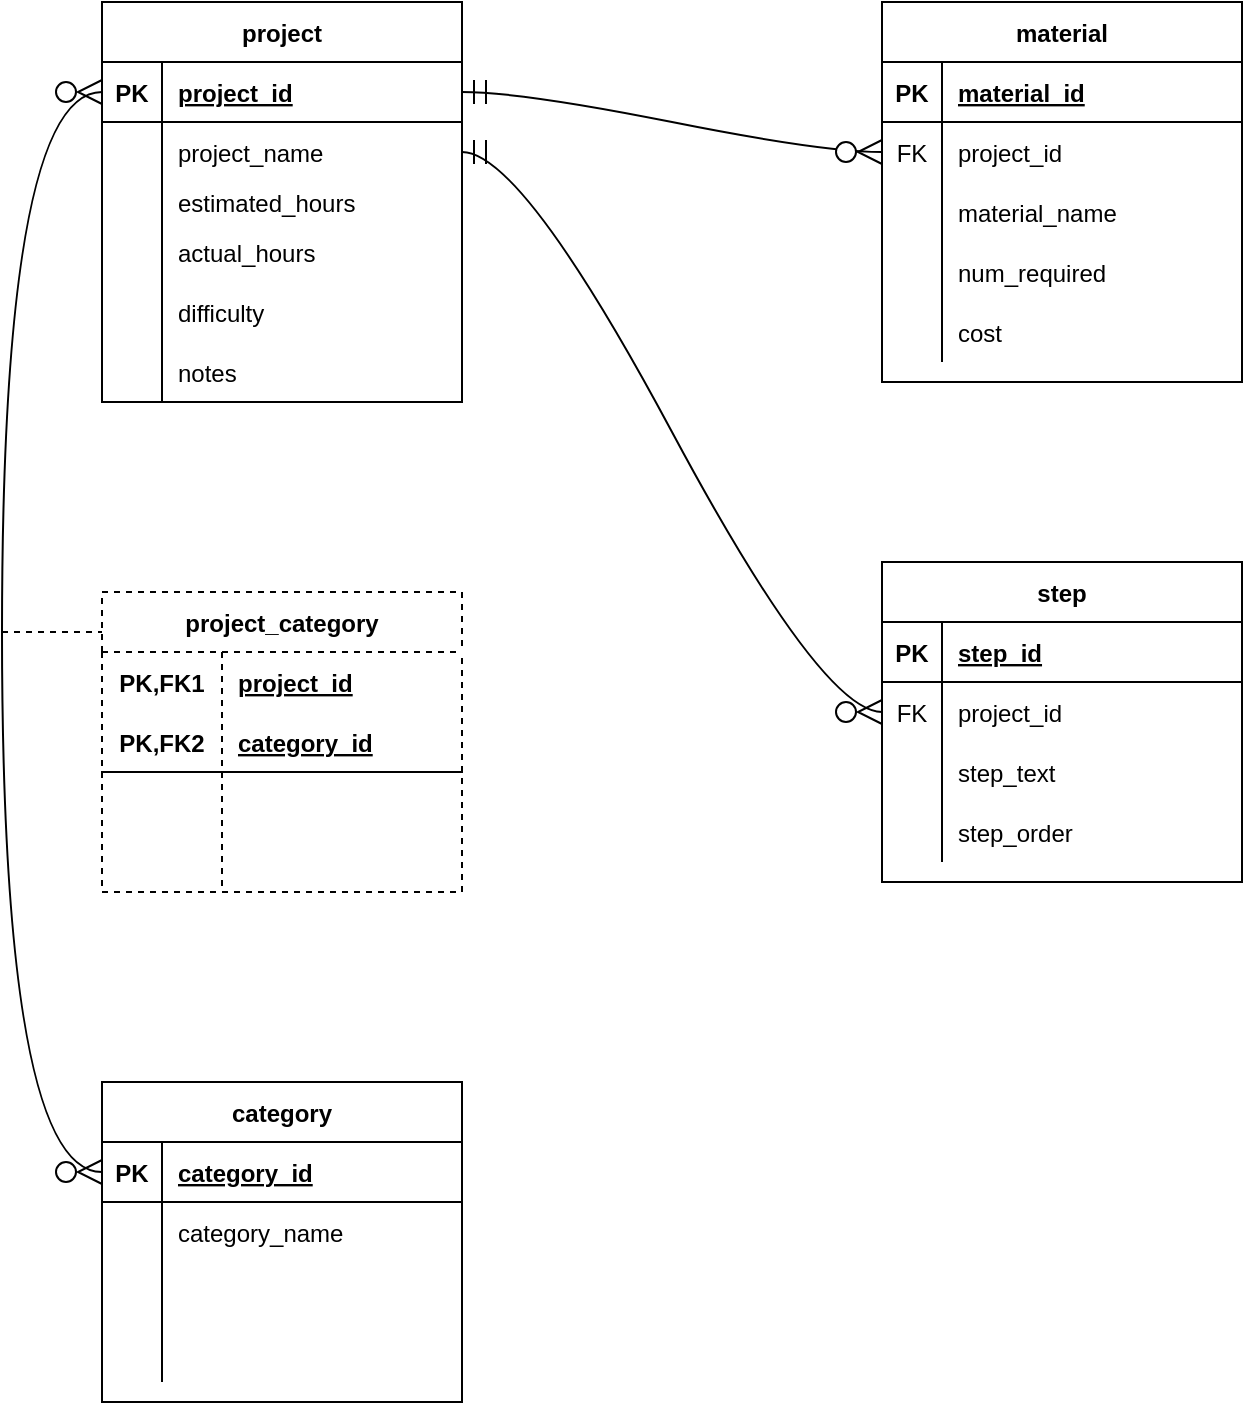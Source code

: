 <mxfile version="20.3.0" type="device"><diagram id="R2lEEEUBdFMjLlhIrx00" name="Page-1"><mxGraphModel dx="1102" dy="857" grid="1" gridSize="10" guides="1" tooltips="1" connect="1" arrows="1" fold="1" page="1" pageScale="1" pageWidth="850" pageHeight="1100" math="0" shadow="0" extFonts="Permanent Marker^https://fonts.googleapis.com/css?family=Permanent+Marker"><root><mxCell id="0"/><mxCell id="1" parent="0"/><mxCell id="TIe5LAfU9KxnZAVRa_rm-1" value="project" style="shape=table;startSize=30;container=1;collapsible=1;childLayout=tableLayout;fixedRows=1;rowLines=0;fontStyle=1;align=center;resizeLast=1;" vertex="1" parent="1"><mxGeometry x="100" y="120" width="180" height="200" as="geometry"/></mxCell><mxCell id="TIe5LAfU9KxnZAVRa_rm-2" value="" style="shape=tableRow;horizontal=0;startSize=0;swimlaneHead=0;swimlaneBody=0;fillColor=none;collapsible=0;dropTarget=0;points=[[0,0.5],[1,0.5]];portConstraint=eastwest;top=0;left=0;right=0;bottom=1;" vertex="1" parent="TIe5LAfU9KxnZAVRa_rm-1"><mxGeometry y="30" width="180" height="30" as="geometry"/></mxCell><mxCell id="TIe5LAfU9KxnZAVRa_rm-3" value="PK" style="shape=partialRectangle;connectable=0;fillColor=none;top=0;left=0;bottom=0;right=0;fontStyle=1;overflow=hidden;" vertex="1" parent="TIe5LAfU9KxnZAVRa_rm-2"><mxGeometry width="30" height="30" as="geometry"><mxRectangle width="30" height="30" as="alternateBounds"/></mxGeometry></mxCell><mxCell id="TIe5LAfU9KxnZAVRa_rm-4" value="project_id" style="shape=partialRectangle;connectable=0;fillColor=none;top=0;left=0;bottom=0;right=0;align=left;spacingLeft=6;fontStyle=5;overflow=hidden;" vertex="1" parent="TIe5LAfU9KxnZAVRa_rm-2"><mxGeometry x="30" width="150" height="30" as="geometry"><mxRectangle width="150" height="30" as="alternateBounds"/></mxGeometry></mxCell><mxCell id="TIe5LAfU9KxnZAVRa_rm-5" value="" style="shape=tableRow;horizontal=0;startSize=0;swimlaneHead=0;swimlaneBody=0;fillColor=none;collapsible=0;dropTarget=0;points=[[0,0.5],[1,0.5]];portConstraint=eastwest;top=0;left=0;right=0;bottom=0;" vertex="1" parent="TIe5LAfU9KxnZAVRa_rm-1"><mxGeometry y="60" width="180" height="30" as="geometry"/></mxCell><mxCell id="TIe5LAfU9KxnZAVRa_rm-6" value="" style="shape=partialRectangle;connectable=0;fillColor=none;top=0;left=0;bottom=0;right=0;editable=1;overflow=hidden;" vertex="1" parent="TIe5LAfU9KxnZAVRa_rm-5"><mxGeometry width="30" height="30" as="geometry"><mxRectangle width="30" height="30" as="alternateBounds"/></mxGeometry></mxCell><mxCell id="TIe5LAfU9KxnZAVRa_rm-7" value="project_name" style="shape=partialRectangle;connectable=0;fillColor=none;top=0;left=0;bottom=0;right=0;align=left;spacingLeft=6;overflow=hidden;" vertex="1" parent="TIe5LAfU9KxnZAVRa_rm-5"><mxGeometry x="30" width="150" height="30" as="geometry"><mxRectangle width="150" height="30" as="alternateBounds"/></mxGeometry></mxCell><mxCell id="TIe5LAfU9KxnZAVRa_rm-8" value="" style="shape=tableRow;horizontal=0;startSize=0;swimlaneHead=0;swimlaneBody=0;fillColor=none;collapsible=0;dropTarget=0;points=[[0,0.5],[1,0.5]];portConstraint=eastwest;top=0;left=0;right=0;bottom=0;" vertex="1" parent="TIe5LAfU9KxnZAVRa_rm-1"><mxGeometry y="90" width="180" height="20" as="geometry"/></mxCell><mxCell id="TIe5LAfU9KxnZAVRa_rm-9" value="" style="shape=partialRectangle;connectable=0;fillColor=none;top=0;left=0;bottom=0;right=0;editable=1;overflow=hidden;" vertex="1" parent="TIe5LAfU9KxnZAVRa_rm-8"><mxGeometry width="30" height="20" as="geometry"><mxRectangle width="30" height="20" as="alternateBounds"/></mxGeometry></mxCell><mxCell id="TIe5LAfU9KxnZAVRa_rm-10" value="estimated_hours" style="shape=partialRectangle;connectable=0;fillColor=none;top=0;left=0;bottom=0;right=0;align=left;spacingLeft=6;overflow=hidden;" vertex="1" parent="TIe5LAfU9KxnZAVRa_rm-8"><mxGeometry x="30" width="150" height="20" as="geometry"><mxRectangle width="150" height="20" as="alternateBounds"/></mxGeometry></mxCell><mxCell id="TIe5LAfU9KxnZAVRa_rm-11" value="" style="shape=tableRow;horizontal=0;startSize=0;swimlaneHead=0;swimlaneBody=0;fillColor=none;collapsible=0;dropTarget=0;points=[[0,0.5],[1,0.5]];portConstraint=eastwest;top=0;left=0;right=0;bottom=0;" vertex="1" parent="TIe5LAfU9KxnZAVRa_rm-1"><mxGeometry y="110" width="180" height="30" as="geometry"/></mxCell><mxCell id="TIe5LAfU9KxnZAVRa_rm-12" value="" style="shape=partialRectangle;connectable=0;fillColor=none;top=0;left=0;bottom=0;right=0;editable=1;overflow=hidden;" vertex="1" parent="TIe5LAfU9KxnZAVRa_rm-11"><mxGeometry width="30" height="30" as="geometry"><mxRectangle width="30" height="30" as="alternateBounds"/></mxGeometry></mxCell><mxCell id="TIe5LAfU9KxnZAVRa_rm-13" value="actual_hours" style="shape=partialRectangle;connectable=0;fillColor=none;top=0;left=0;bottom=0;right=0;align=left;spacingLeft=6;overflow=hidden;" vertex="1" parent="TIe5LAfU9KxnZAVRa_rm-11"><mxGeometry x="30" width="150" height="30" as="geometry"><mxRectangle width="150" height="30" as="alternateBounds"/></mxGeometry></mxCell><mxCell id="TIe5LAfU9KxnZAVRa_rm-99" value="" style="shape=tableRow;horizontal=0;startSize=0;swimlaneHead=0;swimlaneBody=0;fillColor=none;collapsible=0;dropTarget=0;points=[[0,0.5],[1,0.5]];portConstraint=eastwest;top=0;left=0;right=0;bottom=0;" vertex="1" parent="TIe5LAfU9KxnZAVRa_rm-1"><mxGeometry y="140" width="180" height="30" as="geometry"/></mxCell><mxCell id="TIe5LAfU9KxnZAVRa_rm-100" value="" style="shape=partialRectangle;connectable=0;fillColor=none;top=0;left=0;bottom=0;right=0;editable=1;overflow=hidden;" vertex="1" parent="TIe5LAfU9KxnZAVRa_rm-99"><mxGeometry width="30" height="30" as="geometry"><mxRectangle width="30" height="30" as="alternateBounds"/></mxGeometry></mxCell><mxCell id="TIe5LAfU9KxnZAVRa_rm-101" value="difficulty" style="shape=partialRectangle;connectable=0;fillColor=none;top=0;left=0;bottom=0;right=0;align=left;spacingLeft=6;overflow=hidden;" vertex="1" parent="TIe5LAfU9KxnZAVRa_rm-99"><mxGeometry x="30" width="150" height="30" as="geometry"><mxRectangle width="150" height="30" as="alternateBounds"/></mxGeometry></mxCell><mxCell id="TIe5LAfU9KxnZAVRa_rm-103" value="" style="shape=tableRow;horizontal=0;startSize=0;swimlaneHead=0;swimlaneBody=0;fillColor=none;collapsible=0;dropTarget=0;points=[[0,0.5],[1,0.5]];portConstraint=eastwest;top=0;left=0;right=0;bottom=0;" vertex="1" parent="TIe5LAfU9KxnZAVRa_rm-1"><mxGeometry y="170" width="180" height="30" as="geometry"/></mxCell><mxCell id="TIe5LAfU9KxnZAVRa_rm-104" value="" style="shape=partialRectangle;connectable=0;fillColor=none;top=0;left=0;bottom=0;right=0;editable=1;overflow=hidden;" vertex="1" parent="TIe5LAfU9KxnZAVRa_rm-103"><mxGeometry width="30" height="30" as="geometry"><mxRectangle width="30" height="30" as="alternateBounds"/></mxGeometry></mxCell><mxCell id="TIe5LAfU9KxnZAVRa_rm-105" value="notes" style="shape=partialRectangle;connectable=0;fillColor=none;top=0;left=0;bottom=0;right=0;align=left;spacingLeft=6;overflow=hidden;" vertex="1" parent="TIe5LAfU9KxnZAVRa_rm-103"><mxGeometry x="30" width="150" height="30" as="geometry"><mxRectangle width="150" height="30" as="alternateBounds"/></mxGeometry></mxCell><mxCell id="TIe5LAfU9KxnZAVRa_rm-27" value="project_category" style="shape=table;startSize=30;container=1;collapsible=1;childLayout=tableLayout;fixedRows=1;rowLines=0;fontStyle=1;align=center;resizeLast=1;dashed=1;" vertex="1" parent="1"><mxGeometry x="100" y="415" width="180" height="150" as="geometry"/></mxCell><mxCell id="TIe5LAfU9KxnZAVRa_rm-28" value="" style="shape=tableRow;horizontal=0;startSize=0;swimlaneHead=0;swimlaneBody=0;fillColor=none;collapsible=0;dropTarget=0;points=[[0,0.5],[1,0.5]];portConstraint=eastwest;top=0;left=0;right=0;bottom=0;" vertex="1" parent="TIe5LAfU9KxnZAVRa_rm-27"><mxGeometry y="30" width="180" height="30" as="geometry"/></mxCell><mxCell id="TIe5LAfU9KxnZAVRa_rm-29" value="PK,FK1" style="shape=partialRectangle;connectable=0;fillColor=none;top=0;left=0;bottom=0;right=0;fontStyle=1;overflow=hidden;" vertex="1" parent="TIe5LAfU9KxnZAVRa_rm-28"><mxGeometry width="60" height="30" as="geometry"><mxRectangle width="60" height="30" as="alternateBounds"/></mxGeometry></mxCell><mxCell id="TIe5LAfU9KxnZAVRa_rm-30" value="project_id" style="shape=partialRectangle;connectable=0;fillColor=none;top=0;left=0;bottom=0;right=0;align=left;spacingLeft=6;fontStyle=5;overflow=hidden;" vertex="1" parent="TIe5LAfU9KxnZAVRa_rm-28"><mxGeometry x="60" width="120" height="30" as="geometry"><mxRectangle width="120" height="30" as="alternateBounds"/></mxGeometry></mxCell><mxCell id="TIe5LAfU9KxnZAVRa_rm-31" value="" style="shape=tableRow;horizontal=0;startSize=0;swimlaneHead=0;swimlaneBody=0;fillColor=none;collapsible=0;dropTarget=0;points=[[0,0.5],[1,0.5]];portConstraint=eastwest;top=0;left=0;right=0;bottom=1;" vertex="1" parent="TIe5LAfU9KxnZAVRa_rm-27"><mxGeometry y="60" width="180" height="30" as="geometry"/></mxCell><mxCell id="TIe5LAfU9KxnZAVRa_rm-32" value="PK,FK2" style="shape=partialRectangle;connectable=0;fillColor=none;top=0;left=0;bottom=0;right=0;fontStyle=1;overflow=hidden;" vertex="1" parent="TIe5LAfU9KxnZAVRa_rm-31"><mxGeometry width="60" height="30" as="geometry"><mxRectangle width="60" height="30" as="alternateBounds"/></mxGeometry></mxCell><mxCell id="TIe5LAfU9KxnZAVRa_rm-33" value="category_id" style="shape=partialRectangle;connectable=0;fillColor=none;top=0;left=0;bottom=0;right=0;align=left;spacingLeft=6;fontStyle=5;overflow=hidden;" vertex="1" parent="TIe5LAfU9KxnZAVRa_rm-31"><mxGeometry x="60" width="120" height="30" as="geometry"><mxRectangle width="120" height="30" as="alternateBounds"/></mxGeometry></mxCell><mxCell id="TIe5LAfU9KxnZAVRa_rm-34" value="" style="shape=tableRow;horizontal=0;startSize=0;swimlaneHead=0;swimlaneBody=0;fillColor=none;collapsible=0;dropTarget=0;points=[[0,0.5],[1,0.5]];portConstraint=eastwest;top=0;left=0;right=0;bottom=0;" vertex="1" parent="TIe5LAfU9KxnZAVRa_rm-27"><mxGeometry y="90" width="180" height="30" as="geometry"/></mxCell><mxCell id="TIe5LAfU9KxnZAVRa_rm-35" value="" style="shape=partialRectangle;connectable=0;fillColor=none;top=0;left=0;bottom=0;right=0;editable=1;overflow=hidden;" vertex="1" parent="TIe5LAfU9KxnZAVRa_rm-34"><mxGeometry width="60" height="30" as="geometry"><mxRectangle width="60" height="30" as="alternateBounds"/></mxGeometry></mxCell><mxCell id="TIe5LAfU9KxnZAVRa_rm-36" value="" style="shape=partialRectangle;connectable=0;fillColor=none;top=0;left=0;bottom=0;right=0;align=left;spacingLeft=6;overflow=hidden;" vertex="1" parent="TIe5LAfU9KxnZAVRa_rm-34"><mxGeometry x="60" width="120" height="30" as="geometry"><mxRectangle width="120" height="30" as="alternateBounds"/></mxGeometry></mxCell><mxCell id="TIe5LAfU9KxnZAVRa_rm-37" value="" style="shape=tableRow;horizontal=0;startSize=0;swimlaneHead=0;swimlaneBody=0;fillColor=none;collapsible=0;dropTarget=0;points=[[0,0.5],[1,0.5]];portConstraint=eastwest;top=0;left=0;right=0;bottom=0;" vertex="1" parent="TIe5LAfU9KxnZAVRa_rm-27"><mxGeometry y="120" width="180" height="30" as="geometry"/></mxCell><mxCell id="TIe5LAfU9KxnZAVRa_rm-38" value="" style="shape=partialRectangle;connectable=0;fillColor=none;top=0;left=0;bottom=0;right=0;editable=1;overflow=hidden;" vertex="1" parent="TIe5LAfU9KxnZAVRa_rm-37"><mxGeometry width="60" height="30" as="geometry"><mxRectangle width="60" height="30" as="alternateBounds"/></mxGeometry></mxCell><mxCell id="TIe5LAfU9KxnZAVRa_rm-39" value="" style="shape=partialRectangle;connectable=0;fillColor=none;top=0;left=0;bottom=0;right=0;align=left;spacingLeft=6;overflow=hidden;" vertex="1" parent="TIe5LAfU9KxnZAVRa_rm-37"><mxGeometry x="60" width="120" height="30" as="geometry"><mxRectangle width="120" height="30" as="alternateBounds"/></mxGeometry></mxCell><mxCell id="TIe5LAfU9KxnZAVRa_rm-40" value="category" style="shape=table;startSize=30;container=1;collapsible=1;childLayout=tableLayout;fixedRows=1;rowLines=0;fontStyle=1;align=center;resizeLast=1;" vertex="1" parent="1"><mxGeometry x="100" y="660" width="180" height="160" as="geometry"/></mxCell><mxCell id="TIe5LAfU9KxnZAVRa_rm-41" value="" style="shape=tableRow;horizontal=0;startSize=0;swimlaneHead=0;swimlaneBody=0;fillColor=none;collapsible=0;dropTarget=0;points=[[0,0.5],[1,0.5]];portConstraint=eastwest;top=0;left=0;right=0;bottom=1;" vertex="1" parent="TIe5LAfU9KxnZAVRa_rm-40"><mxGeometry y="30" width="180" height="30" as="geometry"/></mxCell><mxCell id="TIe5LAfU9KxnZAVRa_rm-42" value="PK" style="shape=partialRectangle;connectable=0;fillColor=none;top=0;left=0;bottom=0;right=0;fontStyle=1;overflow=hidden;" vertex="1" parent="TIe5LAfU9KxnZAVRa_rm-41"><mxGeometry width="30" height="30" as="geometry"><mxRectangle width="30" height="30" as="alternateBounds"/></mxGeometry></mxCell><mxCell id="TIe5LAfU9KxnZAVRa_rm-43" value="category_id" style="shape=partialRectangle;connectable=0;fillColor=none;top=0;left=0;bottom=0;right=0;align=left;spacingLeft=6;fontStyle=5;overflow=hidden;" vertex="1" parent="TIe5LAfU9KxnZAVRa_rm-41"><mxGeometry x="30" width="150" height="30" as="geometry"><mxRectangle width="150" height="30" as="alternateBounds"/></mxGeometry></mxCell><mxCell id="TIe5LAfU9KxnZAVRa_rm-44" value="" style="shape=tableRow;horizontal=0;startSize=0;swimlaneHead=0;swimlaneBody=0;fillColor=none;collapsible=0;dropTarget=0;points=[[0,0.5],[1,0.5]];portConstraint=eastwest;top=0;left=0;right=0;bottom=0;" vertex="1" parent="TIe5LAfU9KxnZAVRa_rm-40"><mxGeometry y="60" width="180" height="30" as="geometry"/></mxCell><mxCell id="TIe5LAfU9KxnZAVRa_rm-45" value="" style="shape=partialRectangle;connectable=0;fillColor=none;top=0;left=0;bottom=0;right=0;editable=1;overflow=hidden;" vertex="1" parent="TIe5LAfU9KxnZAVRa_rm-44"><mxGeometry width="30" height="30" as="geometry"><mxRectangle width="30" height="30" as="alternateBounds"/></mxGeometry></mxCell><mxCell id="TIe5LAfU9KxnZAVRa_rm-46" value="category_name" style="shape=partialRectangle;connectable=0;fillColor=none;top=0;left=0;bottom=0;right=0;align=left;spacingLeft=6;overflow=hidden;" vertex="1" parent="TIe5LAfU9KxnZAVRa_rm-44"><mxGeometry x="30" width="150" height="30" as="geometry"><mxRectangle width="150" height="30" as="alternateBounds"/></mxGeometry></mxCell><mxCell id="TIe5LAfU9KxnZAVRa_rm-47" value="" style="shape=tableRow;horizontal=0;startSize=0;swimlaneHead=0;swimlaneBody=0;fillColor=none;collapsible=0;dropTarget=0;points=[[0,0.5],[1,0.5]];portConstraint=eastwest;top=0;left=0;right=0;bottom=0;" vertex="1" parent="TIe5LAfU9KxnZAVRa_rm-40"><mxGeometry y="90" width="180" height="30" as="geometry"/></mxCell><mxCell id="TIe5LAfU9KxnZAVRa_rm-48" value="" style="shape=partialRectangle;connectable=0;fillColor=none;top=0;left=0;bottom=0;right=0;editable=1;overflow=hidden;" vertex="1" parent="TIe5LAfU9KxnZAVRa_rm-47"><mxGeometry width="30" height="30" as="geometry"><mxRectangle width="30" height="30" as="alternateBounds"/></mxGeometry></mxCell><mxCell id="TIe5LAfU9KxnZAVRa_rm-49" value="" style="shape=partialRectangle;connectable=0;fillColor=none;top=0;left=0;bottom=0;right=0;align=left;spacingLeft=6;overflow=hidden;" vertex="1" parent="TIe5LAfU9KxnZAVRa_rm-47"><mxGeometry x="30" width="150" height="30" as="geometry"><mxRectangle width="150" height="30" as="alternateBounds"/></mxGeometry></mxCell><mxCell id="TIe5LAfU9KxnZAVRa_rm-50" value="" style="shape=tableRow;horizontal=0;startSize=0;swimlaneHead=0;swimlaneBody=0;fillColor=none;collapsible=0;dropTarget=0;points=[[0,0.5],[1,0.5]];portConstraint=eastwest;top=0;left=0;right=0;bottom=0;" vertex="1" parent="TIe5LAfU9KxnZAVRa_rm-40"><mxGeometry y="120" width="180" height="30" as="geometry"/></mxCell><mxCell id="TIe5LAfU9KxnZAVRa_rm-51" value="" style="shape=partialRectangle;connectable=0;fillColor=none;top=0;left=0;bottom=0;right=0;editable=1;overflow=hidden;" vertex="1" parent="TIe5LAfU9KxnZAVRa_rm-50"><mxGeometry width="30" height="30" as="geometry"><mxRectangle width="30" height="30" as="alternateBounds"/></mxGeometry></mxCell><mxCell id="TIe5LAfU9KxnZAVRa_rm-52" value="" style="shape=partialRectangle;connectable=0;fillColor=none;top=0;left=0;bottom=0;right=0;align=left;spacingLeft=6;overflow=hidden;" vertex="1" parent="TIe5LAfU9KxnZAVRa_rm-50"><mxGeometry x="30" width="150" height="30" as="geometry"><mxRectangle width="150" height="30" as="alternateBounds"/></mxGeometry></mxCell><mxCell id="TIe5LAfU9KxnZAVRa_rm-57" value="material" style="shape=table;startSize=30;container=1;collapsible=1;childLayout=tableLayout;fixedRows=1;rowLines=0;fontStyle=1;align=center;resizeLast=1;" vertex="1" parent="1"><mxGeometry x="490" y="120" width="180" height="190" as="geometry"/></mxCell><mxCell id="TIe5LAfU9KxnZAVRa_rm-58" value="" style="shape=tableRow;horizontal=0;startSize=0;swimlaneHead=0;swimlaneBody=0;fillColor=none;collapsible=0;dropTarget=0;points=[[0,0.5],[1,0.5]];portConstraint=eastwest;top=0;left=0;right=0;bottom=1;" vertex="1" parent="TIe5LAfU9KxnZAVRa_rm-57"><mxGeometry y="30" width="180" height="30" as="geometry"/></mxCell><mxCell id="TIe5LAfU9KxnZAVRa_rm-59" value="PK" style="shape=partialRectangle;connectable=0;fillColor=none;top=0;left=0;bottom=0;right=0;fontStyle=1;overflow=hidden;" vertex="1" parent="TIe5LAfU9KxnZAVRa_rm-58"><mxGeometry width="30" height="30" as="geometry"><mxRectangle width="30" height="30" as="alternateBounds"/></mxGeometry></mxCell><mxCell id="TIe5LAfU9KxnZAVRa_rm-60" value="material_id" style="shape=partialRectangle;connectable=0;fillColor=none;top=0;left=0;bottom=0;right=0;align=left;spacingLeft=6;fontStyle=5;overflow=hidden;" vertex="1" parent="TIe5LAfU9KxnZAVRa_rm-58"><mxGeometry x="30" width="150" height="30" as="geometry"><mxRectangle width="150" height="30" as="alternateBounds"/></mxGeometry></mxCell><mxCell id="TIe5LAfU9KxnZAVRa_rm-71" value="" style="shape=tableRow;horizontal=0;startSize=0;swimlaneHead=0;swimlaneBody=0;fillColor=none;collapsible=0;dropTarget=0;points=[[0,0.5],[1,0.5]];portConstraint=eastwest;top=0;left=0;right=0;bottom=0;" vertex="1" parent="TIe5LAfU9KxnZAVRa_rm-57"><mxGeometry y="60" width="180" height="30" as="geometry"/></mxCell><mxCell id="TIe5LAfU9KxnZAVRa_rm-72" value="FK" style="shape=partialRectangle;connectable=0;fillColor=none;top=0;left=0;bottom=0;right=0;fontStyle=0;overflow=hidden;" vertex="1" parent="TIe5LAfU9KxnZAVRa_rm-71"><mxGeometry width="30" height="30" as="geometry"><mxRectangle width="30" height="30" as="alternateBounds"/></mxGeometry></mxCell><mxCell id="TIe5LAfU9KxnZAVRa_rm-73" value="project_id" style="shape=partialRectangle;connectable=0;fillColor=none;top=0;left=0;bottom=0;right=0;align=left;spacingLeft=6;fontStyle=0;overflow=hidden;" vertex="1" parent="TIe5LAfU9KxnZAVRa_rm-71"><mxGeometry x="30" width="150" height="30" as="geometry"><mxRectangle width="150" height="30" as="alternateBounds"/></mxGeometry></mxCell><mxCell id="TIe5LAfU9KxnZAVRa_rm-61" value="" style="shape=tableRow;horizontal=0;startSize=0;swimlaneHead=0;swimlaneBody=0;fillColor=none;collapsible=0;dropTarget=0;points=[[0,0.5],[1,0.5]];portConstraint=eastwest;top=0;left=0;right=0;bottom=0;" vertex="1" parent="TIe5LAfU9KxnZAVRa_rm-57"><mxGeometry y="90" width="180" height="30" as="geometry"/></mxCell><mxCell id="TIe5LAfU9KxnZAVRa_rm-62" value="" style="shape=partialRectangle;connectable=0;fillColor=none;top=0;left=0;bottom=0;right=0;editable=1;overflow=hidden;" vertex="1" parent="TIe5LAfU9KxnZAVRa_rm-61"><mxGeometry width="30" height="30" as="geometry"><mxRectangle width="30" height="30" as="alternateBounds"/></mxGeometry></mxCell><mxCell id="TIe5LAfU9KxnZAVRa_rm-63" value="material_name" style="shape=partialRectangle;connectable=0;fillColor=none;top=0;left=0;bottom=0;right=0;align=left;spacingLeft=6;overflow=hidden;" vertex="1" parent="TIe5LAfU9KxnZAVRa_rm-61"><mxGeometry x="30" width="150" height="30" as="geometry"><mxRectangle width="150" height="30" as="alternateBounds"/></mxGeometry></mxCell><mxCell id="TIe5LAfU9KxnZAVRa_rm-64" value="" style="shape=tableRow;horizontal=0;startSize=0;swimlaneHead=0;swimlaneBody=0;fillColor=none;collapsible=0;dropTarget=0;points=[[0,0.5],[1,0.5]];portConstraint=eastwest;top=0;left=0;right=0;bottom=0;" vertex="1" parent="TIe5LAfU9KxnZAVRa_rm-57"><mxGeometry y="120" width="180" height="30" as="geometry"/></mxCell><mxCell id="TIe5LAfU9KxnZAVRa_rm-65" value="" style="shape=partialRectangle;connectable=0;fillColor=none;top=0;left=0;bottom=0;right=0;editable=1;overflow=hidden;" vertex="1" parent="TIe5LAfU9KxnZAVRa_rm-64"><mxGeometry width="30" height="30" as="geometry"><mxRectangle width="30" height="30" as="alternateBounds"/></mxGeometry></mxCell><mxCell id="TIe5LAfU9KxnZAVRa_rm-66" value="num_required" style="shape=partialRectangle;connectable=0;fillColor=none;top=0;left=0;bottom=0;right=0;align=left;spacingLeft=6;overflow=hidden;" vertex="1" parent="TIe5LAfU9KxnZAVRa_rm-64"><mxGeometry x="30" width="150" height="30" as="geometry"><mxRectangle width="150" height="30" as="alternateBounds"/></mxGeometry></mxCell><mxCell id="TIe5LAfU9KxnZAVRa_rm-67" value="" style="shape=tableRow;horizontal=0;startSize=0;swimlaneHead=0;swimlaneBody=0;fillColor=none;collapsible=0;dropTarget=0;points=[[0,0.5],[1,0.5]];portConstraint=eastwest;top=0;left=0;right=0;bottom=0;" vertex="1" parent="TIe5LAfU9KxnZAVRa_rm-57"><mxGeometry y="150" width="180" height="30" as="geometry"/></mxCell><mxCell id="TIe5LAfU9KxnZAVRa_rm-68" value="" style="shape=partialRectangle;connectable=0;fillColor=none;top=0;left=0;bottom=0;right=0;editable=1;overflow=hidden;" vertex="1" parent="TIe5LAfU9KxnZAVRa_rm-67"><mxGeometry width="30" height="30" as="geometry"><mxRectangle width="30" height="30" as="alternateBounds"/></mxGeometry></mxCell><mxCell id="TIe5LAfU9KxnZAVRa_rm-69" value="cost" style="shape=partialRectangle;connectable=0;fillColor=none;top=0;left=0;bottom=0;right=0;align=left;spacingLeft=6;overflow=hidden;" vertex="1" parent="TIe5LAfU9KxnZAVRa_rm-67"><mxGeometry x="30" width="150" height="30" as="geometry"><mxRectangle width="150" height="30" as="alternateBounds"/></mxGeometry></mxCell><mxCell id="TIe5LAfU9KxnZAVRa_rm-74" value="step" style="shape=table;startSize=30;container=1;collapsible=1;childLayout=tableLayout;fixedRows=1;rowLines=0;fontStyle=1;align=center;resizeLast=1;" vertex="1" parent="1"><mxGeometry x="490" y="400" width="180" height="160" as="geometry"/></mxCell><mxCell id="TIe5LAfU9KxnZAVRa_rm-75" value="" style="shape=tableRow;horizontal=0;startSize=0;swimlaneHead=0;swimlaneBody=0;fillColor=none;collapsible=0;dropTarget=0;points=[[0,0.5],[1,0.5]];portConstraint=eastwest;top=0;left=0;right=0;bottom=1;" vertex="1" parent="TIe5LAfU9KxnZAVRa_rm-74"><mxGeometry y="30" width="180" height="30" as="geometry"/></mxCell><mxCell id="TIe5LAfU9KxnZAVRa_rm-76" value="PK" style="shape=partialRectangle;connectable=0;fillColor=none;top=0;left=0;bottom=0;right=0;fontStyle=1;overflow=hidden;" vertex="1" parent="TIe5LAfU9KxnZAVRa_rm-75"><mxGeometry width="30" height="30" as="geometry"><mxRectangle width="30" height="30" as="alternateBounds"/></mxGeometry></mxCell><mxCell id="TIe5LAfU9KxnZAVRa_rm-77" value="step_id" style="shape=partialRectangle;connectable=0;fillColor=none;top=0;left=0;bottom=0;right=0;align=left;spacingLeft=6;fontStyle=5;overflow=hidden;" vertex="1" parent="TIe5LAfU9KxnZAVRa_rm-75"><mxGeometry x="30" width="150" height="30" as="geometry"><mxRectangle width="150" height="30" as="alternateBounds"/></mxGeometry></mxCell><mxCell id="TIe5LAfU9KxnZAVRa_rm-78" value="" style="shape=tableRow;horizontal=0;startSize=0;swimlaneHead=0;swimlaneBody=0;fillColor=none;collapsible=0;dropTarget=0;points=[[0,0.5],[1,0.5]];portConstraint=eastwest;top=0;left=0;right=0;bottom=0;" vertex="1" parent="TIe5LAfU9KxnZAVRa_rm-74"><mxGeometry y="60" width="180" height="30" as="geometry"/></mxCell><mxCell id="TIe5LAfU9KxnZAVRa_rm-79" value="FK" style="shape=partialRectangle;connectable=0;fillColor=none;top=0;left=0;bottom=0;right=0;fontStyle=0;overflow=hidden;" vertex="1" parent="TIe5LAfU9KxnZAVRa_rm-78"><mxGeometry width="30" height="30" as="geometry"><mxRectangle width="30" height="30" as="alternateBounds"/></mxGeometry></mxCell><mxCell id="TIe5LAfU9KxnZAVRa_rm-80" value="project_id" style="shape=partialRectangle;connectable=0;fillColor=none;top=0;left=0;bottom=0;right=0;align=left;spacingLeft=6;fontStyle=0;overflow=hidden;" vertex="1" parent="TIe5LAfU9KxnZAVRa_rm-78"><mxGeometry x="30" width="150" height="30" as="geometry"><mxRectangle width="150" height="30" as="alternateBounds"/></mxGeometry></mxCell><mxCell id="TIe5LAfU9KxnZAVRa_rm-81" value="" style="shape=tableRow;horizontal=0;startSize=0;swimlaneHead=0;swimlaneBody=0;fillColor=none;collapsible=0;dropTarget=0;points=[[0,0.5],[1,0.5]];portConstraint=eastwest;top=0;left=0;right=0;bottom=0;" vertex="1" parent="TIe5LAfU9KxnZAVRa_rm-74"><mxGeometry y="90" width="180" height="30" as="geometry"/></mxCell><mxCell id="TIe5LAfU9KxnZAVRa_rm-82" value="" style="shape=partialRectangle;connectable=0;fillColor=none;top=0;left=0;bottom=0;right=0;editable=1;overflow=hidden;" vertex="1" parent="TIe5LAfU9KxnZAVRa_rm-81"><mxGeometry width="30" height="30" as="geometry"><mxRectangle width="30" height="30" as="alternateBounds"/></mxGeometry></mxCell><mxCell id="TIe5LAfU9KxnZAVRa_rm-83" value="step_text" style="shape=partialRectangle;connectable=0;fillColor=none;top=0;left=0;bottom=0;right=0;align=left;spacingLeft=6;overflow=hidden;" vertex="1" parent="TIe5LAfU9KxnZAVRa_rm-81"><mxGeometry x="30" width="150" height="30" as="geometry"><mxRectangle width="150" height="30" as="alternateBounds"/></mxGeometry></mxCell><mxCell id="TIe5LAfU9KxnZAVRa_rm-84" value="" style="shape=tableRow;horizontal=0;startSize=0;swimlaneHead=0;swimlaneBody=0;fillColor=none;collapsible=0;dropTarget=0;points=[[0,0.5],[1,0.5]];portConstraint=eastwest;top=0;left=0;right=0;bottom=0;" vertex="1" parent="TIe5LAfU9KxnZAVRa_rm-74"><mxGeometry y="120" width="180" height="30" as="geometry"/></mxCell><mxCell id="TIe5LAfU9KxnZAVRa_rm-85" value="" style="shape=partialRectangle;connectable=0;fillColor=none;top=0;left=0;bottom=0;right=0;editable=1;overflow=hidden;" vertex="1" parent="TIe5LAfU9KxnZAVRa_rm-84"><mxGeometry width="30" height="30" as="geometry"><mxRectangle width="30" height="30" as="alternateBounds"/></mxGeometry></mxCell><mxCell id="TIe5LAfU9KxnZAVRa_rm-86" value="step_order" style="shape=partialRectangle;connectable=0;fillColor=none;top=0;left=0;bottom=0;right=0;align=left;spacingLeft=6;overflow=hidden;" vertex="1" parent="TIe5LAfU9KxnZAVRa_rm-84"><mxGeometry x="30" width="150" height="30" as="geometry"><mxRectangle width="150" height="30" as="alternateBounds"/></mxGeometry></mxCell><mxCell id="TIe5LAfU9KxnZAVRa_rm-121" value="" style="edgeStyle=orthogonalEdgeStyle;fontSize=12;html=1;endArrow=ERzeroToMany;endFill=1;startArrow=ERzeroToMany;rounded=0;labelBackgroundColor=default;strokeColor=default;fontFamily=Helvetica;fontColor=default;startSize=10;endSize=10;shape=connector;curved=1;entryX=0;entryY=0.5;entryDx=0;entryDy=0;exitX=0;exitY=0.5;exitDx=0;exitDy=0;" edge="1" parent="1" source="TIe5LAfU9KxnZAVRa_rm-41" target="TIe5LAfU9KxnZAVRa_rm-2"><mxGeometry width="100" height="100" relative="1" as="geometry"><mxPoint y="460" as="sourcePoint"/><mxPoint x="100" y="360" as="targetPoint"/><Array as="points"><mxPoint x="50" y="705"/><mxPoint x="50" y="165"/></Array></mxGeometry></mxCell><mxCell id="TIe5LAfU9KxnZAVRa_rm-122" value="" style="line;strokeWidth=1;rotatable=0;dashed=1;labelPosition=right;align=left;verticalAlign=middle;spacingTop=0;spacingLeft=6;points=[];portConstraint=eastwest;fontFamily=Helvetica;fontSize=12;fontColor=default;" vertex="1" parent="1"><mxGeometry x="50" y="430" width="50" height="10" as="geometry"/></mxCell><mxCell id="TIe5LAfU9KxnZAVRa_rm-125" value="" style="edgeStyle=entityRelationEdgeStyle;fontSize=12;html=1;endArrow=ERzeroToMany;startArrow=ERmandOne;rounded=0;labelBackgroundColor=default;strokeColor=default;fontFamily=Helvetica;fontColor=default;startSize=10;endSize=10;shape=connector;curved=1;exitX=1;exitY=0.5;exitDx=0;exitDy=0;entryX=0;entryY=0.5;entryDx=0;entryDy=0;" edge="1" parent="1" source="TIe5LAfU9KxnZAVRa_rm-2" target="TIe5LAfU9KxnZAVRa_rm-71"><mxGeometry width="100" height="100" relative="1" as="geometry"><mxPoint x="350" y="400" as="sourcePoint"/><mxPoint x="450" y="300" as="targetPoint"/></mxGeometry></mxCell><mxCell id="TIe5LAfU9KxnZAVRa_rm-126" value="" style="edgeStyle=entityRelationEdgeStyle;fontSize=12;html=1;endArrow=ERzeroToMany;startArrow=ERmandOne;rounded=0;labelBackgroundColor=default;strokeColor=default;fontFamily=Helvetica;fontColor=default;startSize=10;endSize=10;shape=connector;curved=1;entryX=0;entryY=0.5;entryDx=0;entryDy=0;" edge="1" parent="1" source="TIe5LAfU9KxnZAVRa_rm-5" target="TIe5LAfU9KxnZAVRa_rm-78"><mxGeometry width="100" height="100" relative="1" as="geometry"><mxPoint x="370" y="310" as="sourcePoint"/><mxPoint x="580" y="340" as="targetPoint"/></mxGeometry></mxCell></root></mxGraphModel></diagram></mxfile>